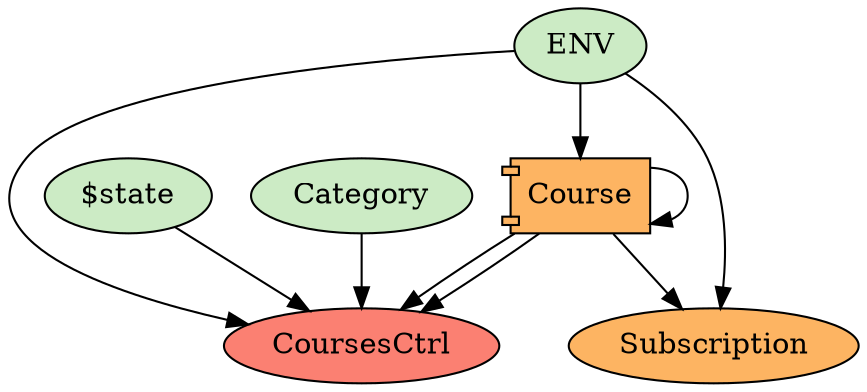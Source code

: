 digraph dependencies {
  node[shape="component",style="filled",colorscheme=set312]


    node[shape="component"]
    "Course"[label="Course", fillcolor=1]

    


    node[shape="ellipse"]
    


    
      "CoursesCtrl"[label="CoursesCtrl", fillcolor=4]
      "Course" -> "CoursesCtrl"
    

    

    
      "Course"[label="Course", fillcolor=6]
      "Course" -> "Course"
    
      "Subscription"[label="Subscription", fillcolor=6]
      "Course" -> "Subscription"
    

    node[shape="rectangle"]
    

    node[shape="note"]
    

    node[shape="folder"]
    







    node[shape="ellipse",style="filled", fillcolor=11]
    

    

    


    
      
        "ENV"[label="ENV"]
        "ENV" -> "CoursesCtrl"
      
        "$state"[label="$state"]
        "$state" -> "CoursesCtrl"
      
        "Course"[label="Course"]
        "Course" -> "CoursesCtrl"
      
        "Category"[label="Category"]
        "Category" -> "CoursesCtrl"
      
    

    

    
      
        "ENV"[label="ENV"]
        "ENV" -> "Course"
      
    
      
        "ENV"[label="ENV"]
        "ENV" -> "Subscription"
      
    

    


}
